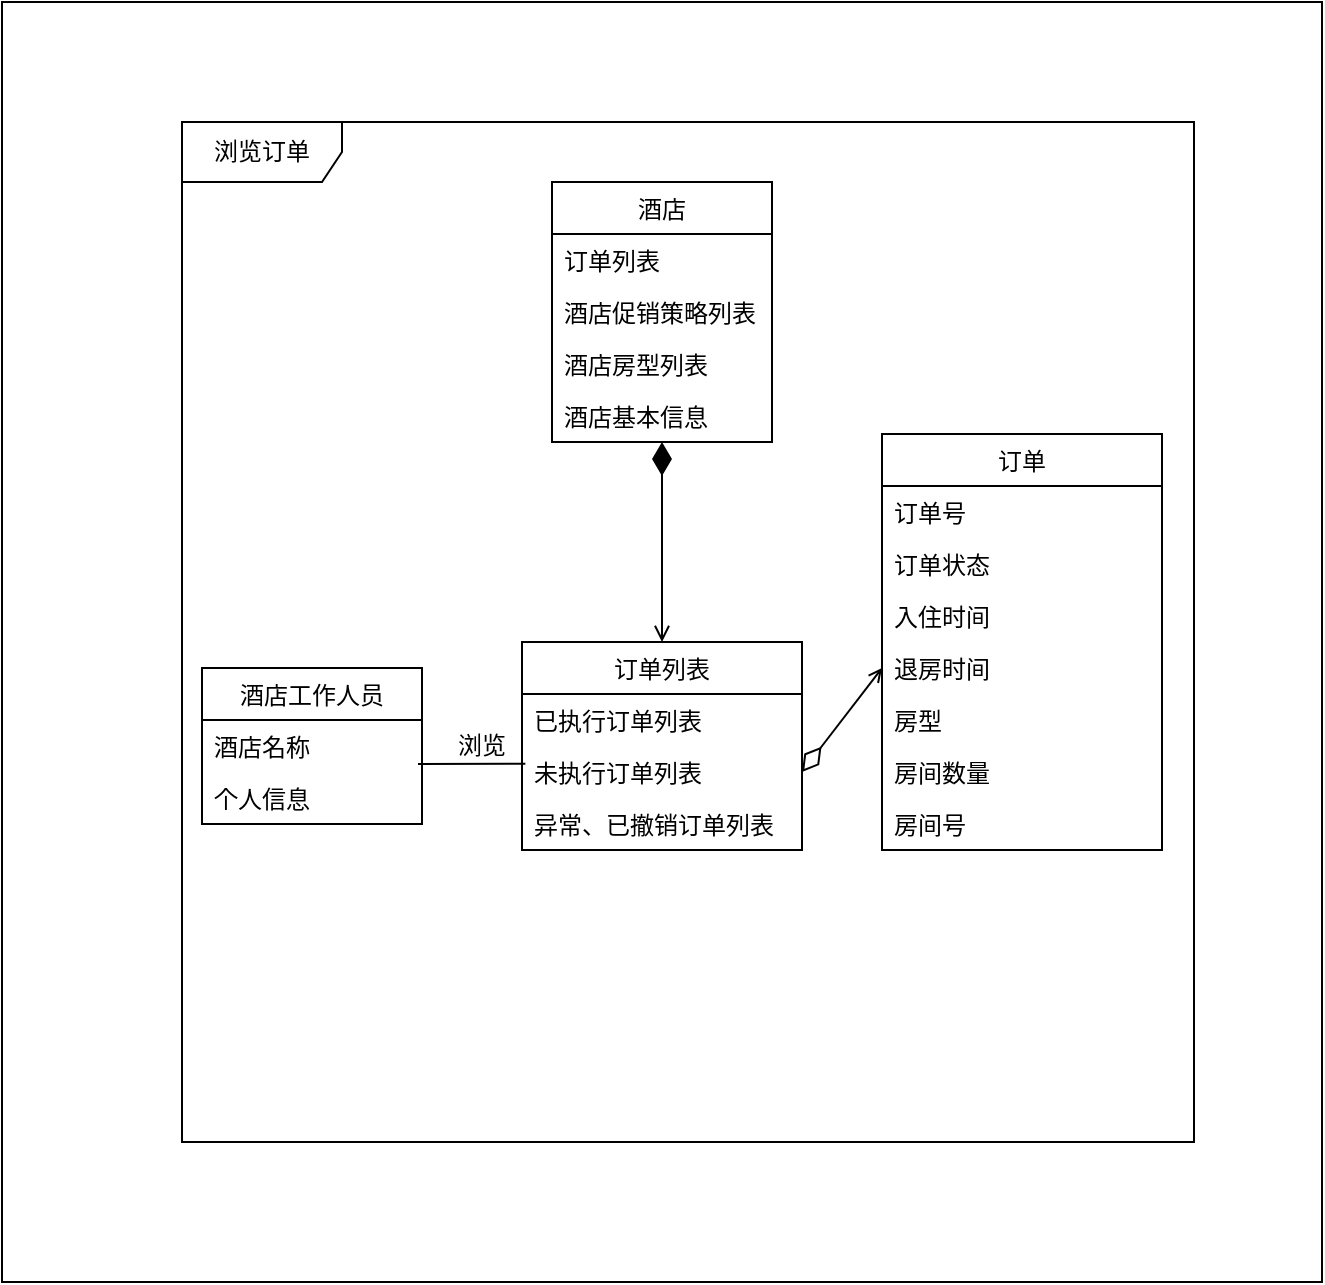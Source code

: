 <mxfile version="13.0.1" type="device"><diagram id="yC7tS79cLCVkGnyvnxfJ" name="Page-1"><mxGraphModel dx="1038" dy="579" grid="1" gridSize="10" guides="1" tooltips="1" connect="1" arrows="1" fold="1" page="1" pageScale="1" pageWidth="827" pageHeight="1169" math="0" shadow="0"><root><mxCell id="0"/><mxCell id="1" parent="0"/><mxCell id="rI_k1s_OswLHcRTH_WGH-1" value="" style="rounded=0;whiteSpace=wrap;html=1;" vertex="1" parent="1"><mxGeometry x="90" y="20" width="660" height="640" as="geometry"/></mxCell><mxCell id="rI_k1s_OswLHcRTH_WGH-2" value="浏览订单" style="shape=umlFrame;whiteSpace=wrap;html=1;width=80;height=30;" vertex="1" parent="1"><mxGeometry x="180" y="80" width="506" height="510" as="geometry"/></mxCell><mxCell id="rI_k1s_OswLHcRTH_WGH-7" value="酒店" style="swimlane;fontStyle=0;childLayout=stackLayout;horizontal=1;startSize=26;fillColor=none;horizontalStack=0;resizeParent=1;resizeParentMax=0;resizeLast=0;collapsible=1;marginBottom=0;" vertex="1" parent="1"><mxGeometry x="365" y="110" width="110" height="130" as="geometry"/></mxCell><mxCell id="rI_k1s_OswLHcRTH_WGH-8" value="订单列表" style="text;strokeColor=none;fillColor=none;align=left;verticalAlign=top;spacingLeft=4;spacingRight=4;overflow=hidden;rotatable=0;points=[[0,0.5],[1,0.5]];portConstraint=eastwest;" vertex="1" parent="rI_k1s_OswLHcRTH_WGH-7"><mxGeometry y="26" width="110" height="26" as="geometry"/></mxCell><mxCell id="rI_k1s_OswLHcRTH_WGH-9" value="酒店促销策略列表" style="text;strokeColor=none;fillColor=none;align=left;verticalAlign=top;spacingLeft=4;spacingRight=4;overflow=hidden;rotatable=0;points=[[0,0.5],[1,0.5]];portConstraint=eastwest;" vertex="1" parent="rI_k1s_OswLHcRTH_WGH-7"><mxGeometry y="52" width="110" height="26" as="geometry"/></mxCell><mxCell id="rI_k1s_OswLHcRTH_WGH-11" value="酒店房型列表" style="text;strokeColor=none;fillColor=none;align=left;verticalAlign=top;spacingLeft=4;spacingRight=4;overflow=hidden;rotatable=0;points=[[0,0.5],[1,0.5]];portConstraint=eastwest;" vertex="1" parent="rI_k1s_OswLHcRTH_WGH-7"><mxGeometry y="78" width="110" height="26" as="geometry"/></mxCell><mxCell id="rI_k1s_OswLHcRTH_WGH-10" value="酒店基本信息" style="text;strokeColor=none;fillColor=none;align=left;verticalAlign=top;spacingLeft=4;spacingRight=4;overflow=hidden;rotatable=0;points=[[0,0.5],[1,0.5]];portConstraint=eastwest;" vertex="1" parent="rI_k1s_OswLHcRTH_WGH-7"><mxGeometry y="104" width="110" height="26" as="geometry"/></mxCell><mxCell id="rI_k1s_OswLHcRTH_WGH-12" value="订单" style="swimlane;fontStyle=0;childLayout=stackLayout;horizontal=1;startSize=26;fillColor=none;horizontalStack=0;resizeParent=1;resizeParentMax=0;resizeLast=0;collapsible=1;marginBottom=0;" vertex="1" parent="1"><mxGeometry x="530" y="236" width="140" height="208" as="geometry"/></mxCell><mxCell id="rI_k1s_OswLHcRTH_WGH-13" value="订单号" style="text;strokeColor=none;fillColor=none;align=left;verticalAlign=top;spacingLeft=4;spacingRight=4;overflow=hidden;rotatable=0;points=[[0,0.5],[1,0.5]];portConstraint=eastwest;" vertex="1" parent="rI_k1s_OswLHcRTH_WGH-12"><mxGeometry y="26" width="140" height="26" as="geometry"/></mxCell><mxCell id="rI_k1s_OswLHcRTH_WGH-14" value="订单状态" style="text;strokeColor=none;fillColor=none;align=left;verticalAlign=top;spacingLeft=4;spacingRight=4;overflow=hidden;rotatable=0;points=[[0,0.5],[1,0.5]];portConstraint=eastwest;" vertex="1" parent="rI_k1s_OswLHcRTH_WGH-12"><mxGeometry y="52" width="140" height="26" as="geometry"/></mxCell><mxCell id="rI_k1s_OswLHcRTH_WGH-15" value="入住时间" style="text;strokeColor=none;fillColor=none;align=left;verticalAlign=top;spacingLeft=4;spacingRight=4;overflow=hidden;rotatable=0;points=[[0,0.5],[1,0.5]];portConstraint=eastwest;" vertex="1" parent="rI_k1s_OswLHcRTH_WGH-12"><mxGeometry y="78" width="140" height="26" as="geometry"/></mxCell><mxCell id="rI_k1s_OswLHcRTH_WGH-16" value="退房时间" style="text;strokeColor=none;fillColor=none;align=left;verticalAlign=top;spacingLeft=4;spacingRight=4;overflow=hidden;rotatable=0;points=[[0,0.5],[1,0.5]];portConstraint=eastwest;" vertex="1" parent="rI_k1s_OswLHcRTH_WGH-12"><mxGeometry y="104" width="140" height="26" as="geometry"/></mxCell><mxCell id="rI_k1s_OswLHcRTH_WGH-21" value="房型" style="text;strokeColor=none;fillColor=none;align=left;verticalAlign=top;spacingLeft=4;spacingRight=4;overflow=hidden;rotatable=0;points=[[0,0.5],[1,0.5]];portConstraint=eastwest;" vertex="1" parent="rI_k1s_OswLHcRTH_WGH-12"><mxGeometry y="130" width="140" height="26" as="geometry"/></mxCell><mxCell id="rI_k1s_OswLHcRTH_WGH-20" value="房间数量" style="text;strokeColor=none;fillColor=none;align=left;verticalAlign=top;spacingLeft=4;spacingRight=4;overflow=hidden;rotatable=0;points=[[0,0.5],[1,0.5]];portConstraint=eastwest;" vertex="1" parent="rI_k1s_OswLHcRTH_WGH-12"><mxGeometry y="156" width="140" height="26" as="geometry"/></mxCell><mxCell id="rI_k1s_OswLHcRTH_WGH-22" value="房间号" style="text;strokeColor=none;fillColor=none;align=left;verticalAlign=top;spacingLeft=4;spacingRight=4;overflow=hidden;rotatable=0;points=[[0,0.5],[1,0.5]];portConstraint=eastwest;" vertex="1" parent="rI_k1s_OswLHcRTH_WGH-12"><mxGeometry y="182" width="140" height="26" as="geometry"/></mxCell><mxCell id="rI_k1s_OswLHcRTH_WGH-23" value="订单列表" style="swimlane;fontStyle=0;childLayout=stackLayout;horizontal=1;startSize=26;fillColor=none;horizontalStack=0;resizeParent=1;resizeParentMax=0;resizeLast=0;collapsible=1;marginBottom=0;" vertex="1" parent="1"><mxGeometry x="350" y="340" width="140" height="104" as="geometry"/></mxCell><mxCell id="rI_k1s_OswLHcRTH_WGH-24" value="已执行订单列表" style="text;strokeColor=none;fillColor=none;align=left;verticalAlign=top;spacingLeft=4;spacingRight=4;overflow=hidden;rotatable=0;points=[[0,0.5],[1,0.5]];portConstraint=eastwest;" vertex="1" parent="rI_k1s_OswLHcRTH_WGH-23"><mxGeometry y="26" width="140" height="26" as="geometry"/></mxCell><mxCell id="rI_k1s_OswLHcRTH_WGH-25" value="未执行订单列表" style="text;strokeColor=none;fillColor=none;align=left;verticalAlign=top;spacingLeft=4;spacingRight=4;overflow=hidden;rotatable=0;points=[[0,0.5],[1,0.5]];portConstraint=eastwest;" vertex="1" parent="rI_k1s_OswLHcRTH_WGH-23"><mxGeometry y="52" width="140" height="26" as="geometry"/></mxCell><mxCell id="rI_k1s_OswLHcRTH_WGH-26" value="异常、已撤销订单列表" style="text;strokeColor=none;fillColor=none;align=left;verticalAlign=top;spacingLeft=4;spacingRight=4;overflow=hidden;rotatable=0;points=[[0,0.5],[1,0.5]];portConstraint=eastwest;" vertex="1" parent="rI_k1s_OswLHcRTH_WGH-23"><mxGeometry y="78" width="140" height="26" as="geometry"/></mxCell><mxCell id="rI_k1s_OswLHcRTH_WGH-3" value="酒店工作人员" style="swimlane;fontStyle=0;childLayout=stackLayout;horizontal=1;startSize=26;fillColor=none;horizontalStack=0;resizeParent=1;resizeParentMax=0;resizeLast=0;collapsible=1;marginBottom=0;" vertex="1" parent="1"><mxGeometry x="190" y="353" width="110" height="78" as="geometry"/></mxCell><mxCell id="rI_k1s_OswLHcRTH_WGH-4" value="酒店名称" style="text;strokeColor=none;fillColor=none;align=left;verticalAlign=top;spacingLeft=4;spacingRight=4;overflow=hidden;rotatable=0;points=[[0,0.5],[1,0.5]];portConstraint=eastwest;" vertex="1" parent="rI_k1s_OswLHcRTH_WGH-3"><mxGeometry y="26" width="110" height="26" as="geometry"/></mxCell><mxCell id="rI_k1s_OswLHcRTH_WGH-5" value="个人信息" style="text;strokeColor=none;fillColor=none;align=left;verticalAlign=top;spacingLeft=4;spacingRight=4;overflow=hidden;rotatable=0;points=[[0,0.5],[1,0.5]];portConstraint=eastwest;" vertex="1" parent="rI_k1s_OswLHcRTH_WGH-3"><mxGeometry y="52" width="110" height="26" as="geometry"/></mxCell><mxCell id="rI_k1s_OswLHcRTH_WGH-27" value="" style="endArrow=diamondThin;html=1;exitX=0.5;exitY=0;exitDx=0;exitDy=0;startArrow=open;startFill=0;endFill=1;startSize=6;endSize=14;" edge="1" parent="1" source="rI_k1s_OswLHcRTH_WGH-23"><mxGeometry width="50" height="50" relative="1" as="geometry"><mxPoint x="410" y="380" as="sourcePoint"/><mxPoint x="420" y="240" as="targetPoint"/></mxGeometry></mxCell><mxCell id="rI_k1s_OswLHcRTH_WGH-28" value="" style="endArrow=none;html=1;entryX=0.012;entryY=0.341;entryDx=0;entryDy=0;entryPerimeter=0;" edge="1" parent="1" target="rI_k1s_OswLHcRTH_WGH-25"><mxGeometry width="50" height="50" relative="1" as="geometry"><mxPoint x="298" y="401" as="sourcePoint"/><mxPoint x="460" y="370" as="targetPoint"/></mxGeometry></mxCell><mxCell id="rI_k1s_OswLHcRTH_WGH-29" value="浏览" style="text;html=1;strokeColor=none;fillColor=none;align=center;verticalAlign=middle;whiteSpace=wrap;rounded=0;" vertex="1" parent="1"><mxGeometry x="310" y="382" width="40" height="20" as="geometry"/></mxCell><mxCell id="rI_k1s_OswLHcRTH_WGH-30" value="" style="endArrow=open;html=1;exitX=1;exitY=0.5;exitDx=0;exitDy=0;entryX=0;entryY=0.5;entryDx=0;entryDy=0;startArrow=diamondThin;startFill=0;endFill=0;endSize=5;startSize=13;" edge="1" parent="1" source="rI_k1s_OswLHcRTH_WGH-25" target="rI_k1s_OswLHcRTH_WGH-16"><mxGeometry width="50" height="50" relative="1" as="geometry"><mxPoint x="410" y="380" as="sourcePoint"/><mxPoint x="460" y="330" as="targetPoint"/></mxGeometry></mxCell></root></mxGraphModel></diagram></mxfile>
